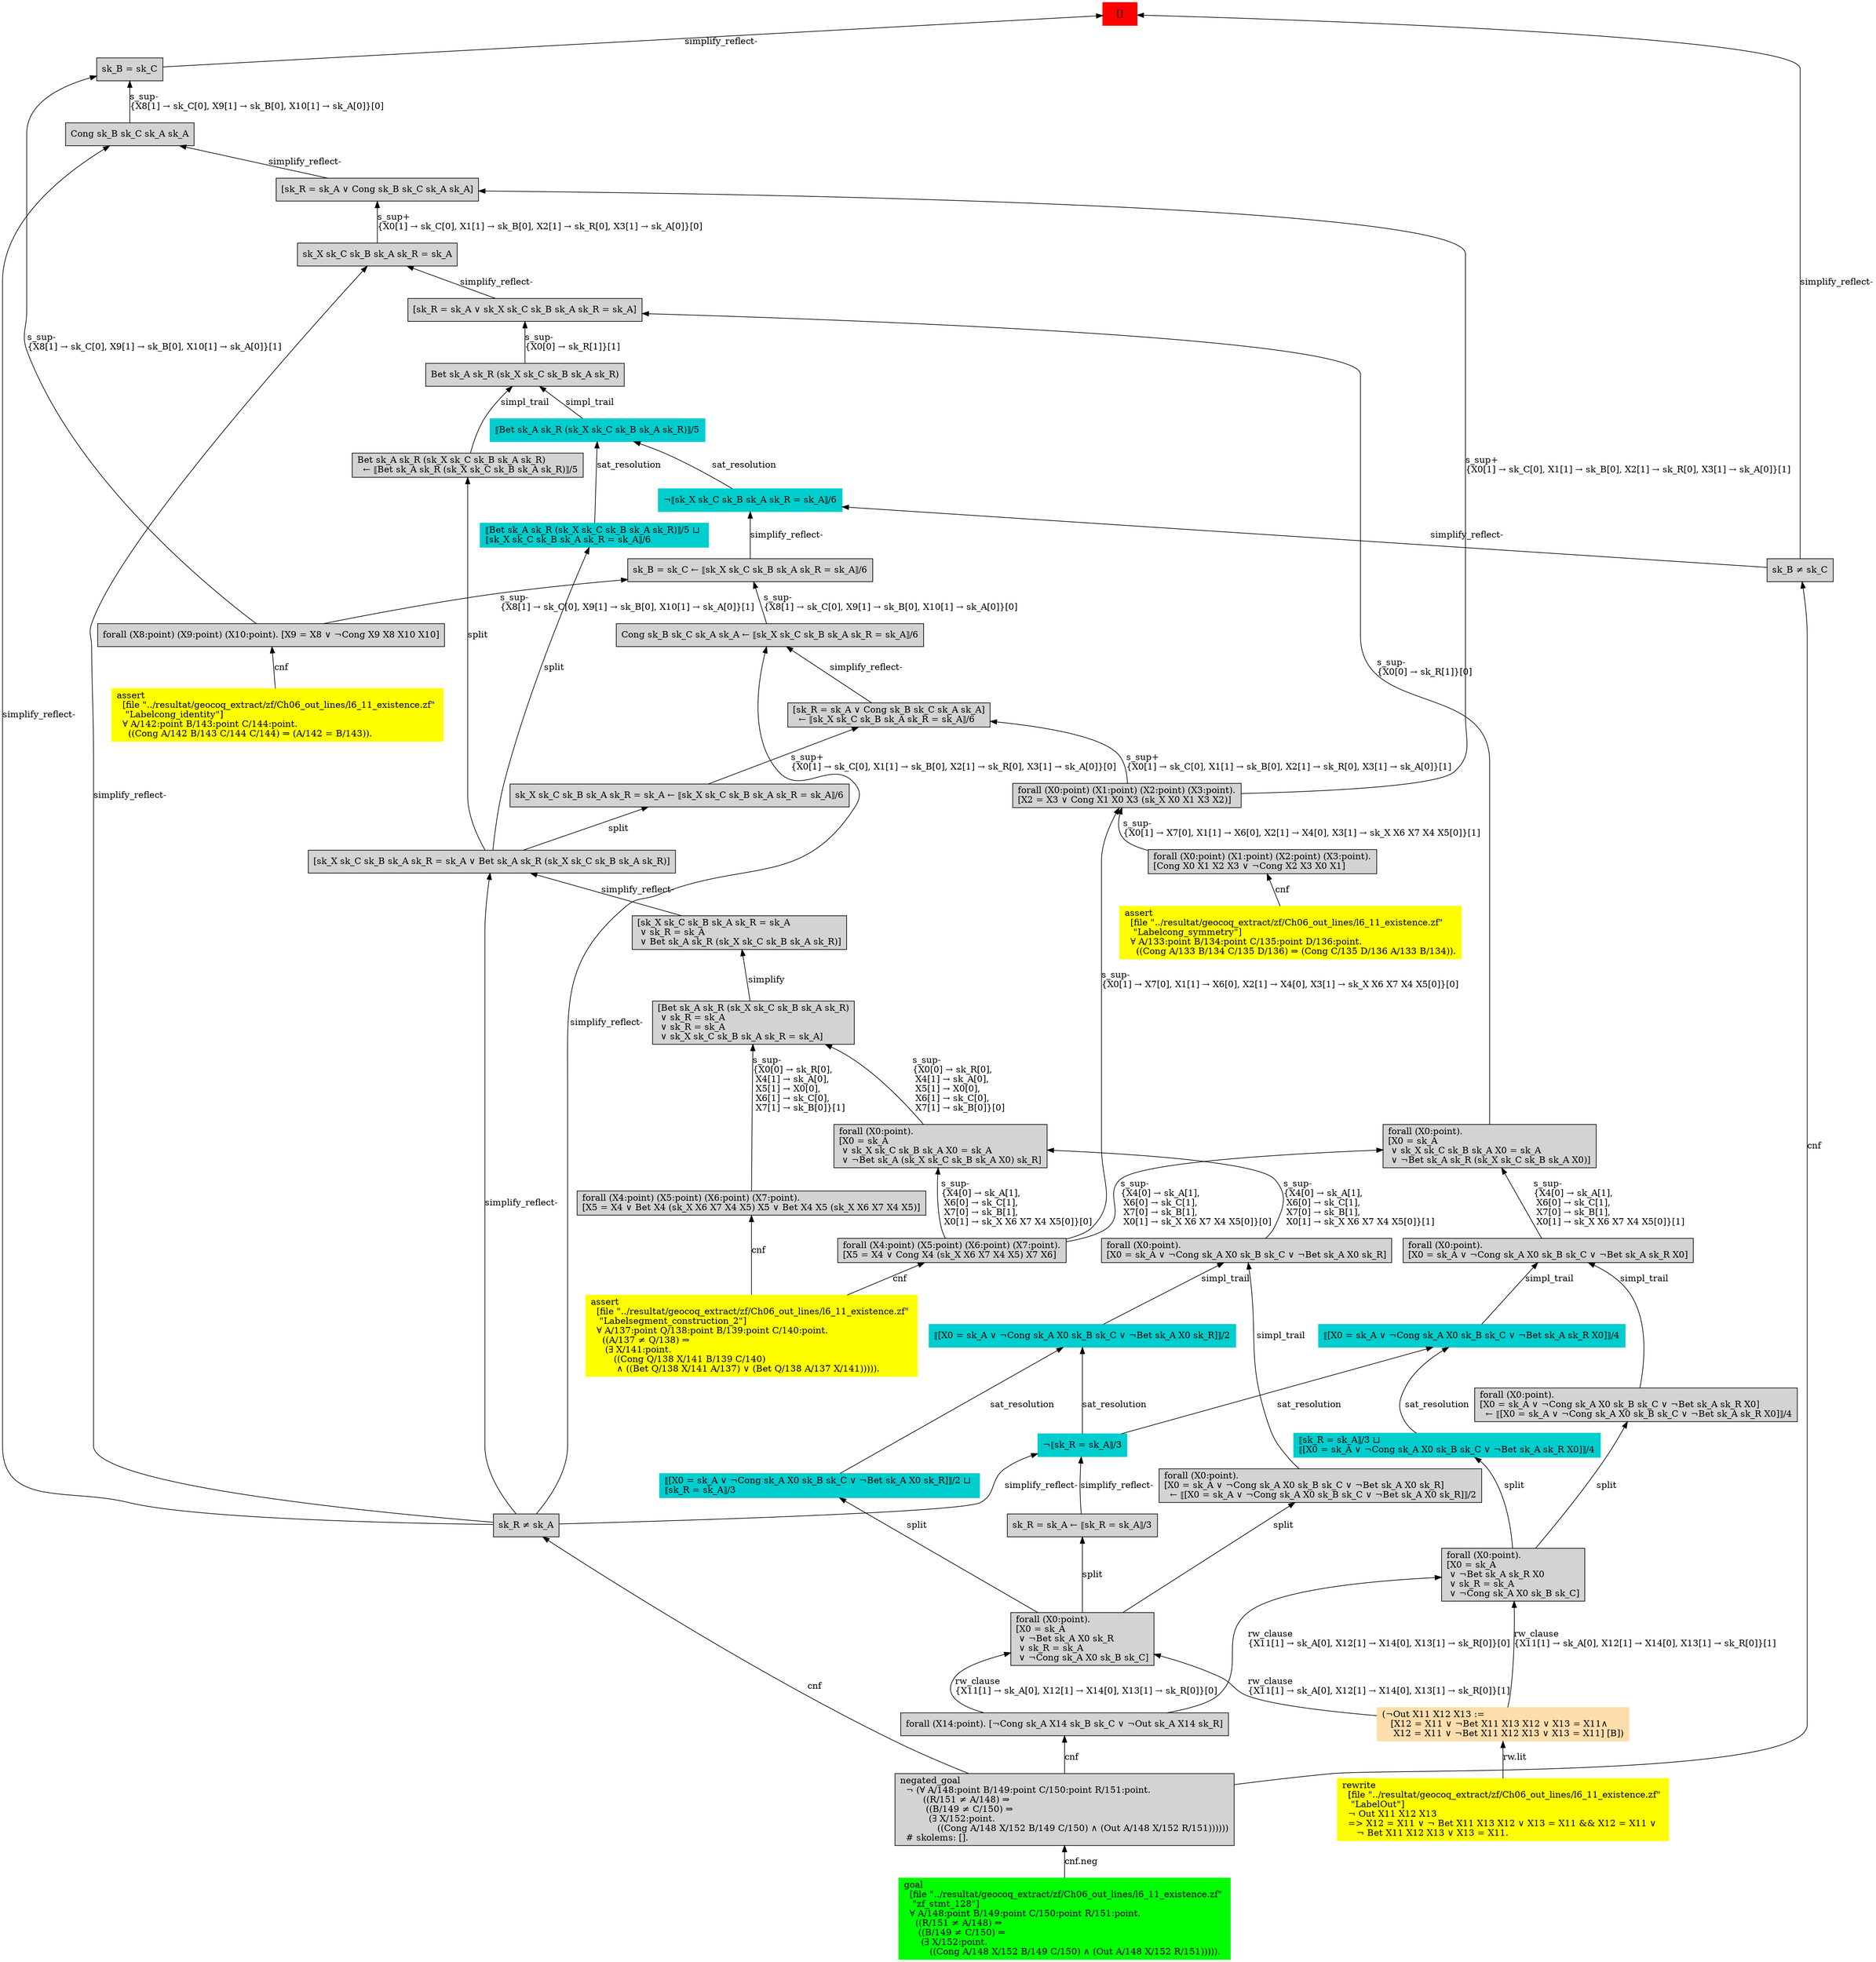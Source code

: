 digraph "unsat_graph" {
  vertex_0 [color=red, label="[]", shape=box, style=filled];
  vertex_0 -> vertex_1 [label="simplify_reflect-", dir="back"];
  vertex_1 [shape=box, label="sk_B ≠ sk_C\l", style=filled];
  vertex_1 -> vertex_2 [label="cnf", dir="back"];
  vertex_2 [shape=box, label="negated_goal\l  ¬ (∀ A/148:point B/149:point C/150:point R/151:point.\l        ((R/151 ≠ A/148) ⇒\l         ((B/149 ≠ C/150) ⇒\l          (∃ X/152:point.\l             ((Cong A/148 X/152 B/149 C/150) ∧ (Out A/148 X/152 R/151))))))\l  # skolems: [].\l", style=filled];
  vertex_2 -> vertex_3 [label="cnf.neg", dir="back"];
  vertex_3 [color=green, shape=box, label="goal\l  [file \"../resultat/geocoq_extract/zf/Ch06_out_lines/l6_11_existence.zf\" \l   \"zf_stmt_128\"]\l  ∀ A/148:point B/149:point C/150:point R/151:point.\l    ((R/151 ≠ A/148) ⇒\l     ((B/149 ≠ C/150) ⇒\l      (∃ X/152:point.\l         ((Cong A/148 X/152 B/149 C/150) ∧ (Out A/148 X/152 R/151))))).\l", style=filled];
  vertex_0 -> vertex_4 [label="simplify_reflect-", dir="back"];
  vertex_4 [shape=box, label="sk_B = sk_C\l", style=filled];
  vertex_4 -> vertex_5 [label="s_sup-\l\{X8[1] → sk_C[0], X9[1] → sk_B[0], X10[1] → sk_A[0]\}[1]\l", dir="back"];
  vertex_5 [shape=box, label="forall (X8:point) (X9:point) (X10:point). [X9 = X8 ∨ ¬Cong X9 X8 X10 X10]\l", style=filled];
  vertex_5 -> vertex_6 [label="cnf", dir="back"];
  vertex_6 [color=yellow, shape=box, label="assert\l  [file \"../resultat/geocoq_extract/zf/Ch06_out_lines/l6_11_existence.zf\" \l   \"Labelcong_identity\"]\l  ∀ A/142:point B/143:point C/144:point.\l    ((Cong A/142 B/143 C/144 C/144) ⇒ (A/142 = B/143)).\l", style=filled];
  vertex_4 -> vertex_7 [label="s_sup-\l\{X8[1] → sk_C[0], X9[1] → sk_B[0], X10[1] → sk_A[0]\}[0]\l", dir="back"];
  vertex_7 [shape=box, label="Cong sk_B sk_C sk_A sk_A\l", style=filled];
  vertex_7 -> vertex_8 [label="simplify_reflect-", dir="back"];
  vertex_8 [shape=box, label="sk_R ≠ sk_A\l", style=filled];
  vertex_8 -> vertex_2 [label="cnf", dir="back"];
  vertex_7 -> vertex_9 [label="simplify_reflect-", dir="back"];
  vertex_9 [shape=box, label="[sk_R = sk_A ∨ Cong sk_B sk_C sk_A sk_A]\l", style=filled];
  vertex_9 -> vertex_10 [label="s_sup+\l\{X0[1] → sk_C[0], X1[1] → sk_B[0], X2[1] → sk_R[0], X3[1] → sk_A[0]\}[1]\l", dir="back"];
  vertex_10 [shape=box, label="forall (X0:point) (X1:point) (X2:point) (X3:point).\l[X2 = X3 ∨ Cong X1 X0 X3 (sk_X X0 X1 X3 X2)]\l", style=filled];
  vertex_10 -> vertex_11 [label="s_sup-\l\{X0[1] → X7[0], X1[1] → X6[0], X2[1] → X4[0], X3[1] → sk_X X6 X7 X4 X5[0]\}[1]\l", dir="back"];
  vertex_11 [shape=box, label="forall (X0:point) (X1:point) (X2:point) (X3:point).\l[Cong X0 X1 X2 X3 ∨ ¬Cong X2 X3 X0 X1]\l", style=filled];
  vertex_11 -> vertex_12 [label="cnf", dir="back"];
  vertex_12 [color=yellow, shape=box, label="assert\l  [file \"../resultat/geocoq_extract/zf/Ch06_out_lines/l6_11_existence.zf\" \l   \"Labelcong_symmetry\"]\l  ∀ A/133:point B/134:point C/135:point D/136:point.\l    ((Cong A/133 B/134 C/135 D/136) ⇒ (Cong C/135 D/136 A/133 B/134)).\l", style=filled];
  vertex_10 -> vertex_13 [label="s_sup-\l\{X0[1] → X7[0], X1[1] → X6[0], X2[1] → X4[0], X3[1] → sk_X X6 X7 X4 X5[0]\}[0]\l", dir="back"];
  vertex_13 [shape=box, label="forall (X4:point) (X5:point) (X6:point) (X7:point).\l[X5 = X4 ∨ Cong X4 (sk_X X6 X7 X4 X5) X7 X6]\l", style=filled];
  vertex_13 -> vertex_14 [label="cnf", dir="back"];
  vertex_14 [color=yellow, shape=box, label="assert\l  [file \"../resultat/geocoq_extract/zf/Ch06_out_lines/l6_11_existence.zf\" \l   \"Labelsegment_construction_2\"]\l  ∀ A/137:point Q/138:point B/139:point C/140:point.\l    ((A/137 ≠ Q/138) ⇒\l     (∃ X/141:point.\l        ((Cong Q/138 X/141 B/139 C/140)\l         ∧ ((Bet Q/138 X/141 A/137) ∨ (Bet Q/138 A/137 X/141))))).\l", style=filled];
  vertex_9 -> vertex_15 [label="s_sup+\l\{X0[1] → sk_C[0], X1[1] → sk_B[0], X2[1] → sk_R[0], X3[1] → sk_A[0]\}[0]\l", dir="back"];
  vertex_15 [shape=box, label="sk_X sk_C sk_B sk_A sk_R = sk_A\l", style=filled];
  vertex_15 -> vertex_8 [label="simplify_reflect-", dir="back"];
  vertex_15 -> vertex_16 [label="simplify_reflect-", dir="back"];
  vertex_16 [shape=box, label="[sk_R = sk_A ∨ sk_X sk_C sk_B sk_A sk_R = sk_A]\l", style=filled];
  vertex_16 -> vertex_17 [label="s_sup-\l\{X0[0] → sk_R[1]\}[0]\l", dir="back"];
  vertex_17 [shape=box, label="forall (X0:point).\l[X0 = sk_A\l ∨ sk_X sk_C sk_B sk_A X0 = sk_A\l ∨ ¬Bet sk_A sk_R (sk_X sk_C sk_B sk_A X0)]\l", style=filled];
  vertex_17 -> vertex_18 [label="s_sup-\l\{X4[0] → sk_A[1], \l X6[0] → sk_C[1], \l X7[0] → sk_B[1], \l X0[1] → sk_X X6 X7 X4 X5[0]\}[1]\l", dir="back"];
  vertex_18 [shape=box, label="forall (X0:point).\l[X0 = sk_A ∨ ¬Cong sk_A X0 sk_B sk_C ∨ ¬Bet sk_A sk_R X0]\l", style=filled];
  vertex_18 -> vertex_19 [label="simpl_trail", dir="back"];
  vertex_19 [color=cyan3, shape=box, label="⟦[X0 = sk_A ∨ ¬Cong sk_A X0 sk_B sk_C ∨ ¬Bet sk_A sk_R X0]⟧/4\l", style=filled];
  vertex_19 -> vertex_20 [label="sat_resolution", dir="back"];
  vertex_20 [color=cyan3, shape=box, label="¬⟦sk_R = sk_A⟧/3\l", style=filled];
  vertex_20 -> vertex_8 [label="simplify_reflect-", dir="back"];
  vertex_20 -> vertex_21 [label="simplify_reflect-", dir="back"];
  vertex_21 [shape=box, label="sk_R = sk_A ← ⟦sk_R = sk_A⟧/3\l", style=filled];
  vertex_21 -> vertex_22 [label="split", dir="back"];
  vertex_22 [shape=box, label="forall (X0:point).\l[X0 = sk_A\l ∨ ¬Bet sk_A X0 sk_R\l ∨ sk_R = sk_A\l ∨ ¬Cong sk_A X0 sk_B sk_C]\l", style=filled];
  vertex_22 -> vertex_23 [label="rw_clause\l\{X11[1] → sk_A[0], X12[1] → X14[0], X13[1] → sk_R[0]\}[1]\l", dir="back"];
  vertex_23 [color=navajowhite, shape=box, label="(¬Out X11 X12 X13 :=\l   [X12 = X11 ∨ ¬Bet X11 X13 X12 ∨ X13 = X11∧\l    X12 = X11 ∨ ¬Bet X11 X12 X13 ∨ X13 = X11] [B])\l", style=filled];
  vertex_23 -> vertex_24 [label="rw.lit", dir="back"];
  vertex_24 [color=yellow, shape=box, label="rewrite\l  [file \"../resultat/geocoq_extract/zf/Ch06_out_lines/l6_11_existence.zf\" \l   \"LabelOut\"]\l  ¬ Out X11 X12 X13\l  =\> X12 = X11 ∨ ¬ Bet X11 X13 X12 ∨ X13 = X11 && X12 = X11 ∨ \l     ¬ Bet X11 X12 X13 ∨ X13 = X11.\l", style=filled];
  vertex_22 -> vertex_25 [label="rw_clause\l\{X11[1] → sk_A[0], X12[1] → X14[0], X13[1] → sk_R[0]\}[0]\l", dir="back"];
  vertex_25 [shape=box, label="forall (X14:point). [¬Cong sk_A X14 sk_B sk_C ∨ ¬Out sk_A X14 sk_R]\l", style=filled];
  vertex_25 -> vertex_2 [label="cnf", dir="back"];
  vertex_19 -> vertex_26 [label="sat_resolution", dir="back"];
  vertex_26 [color=cyan3, shape=box, label="⟦sk_R = sk_A⟧/3 ⊔ \l⟦[X0 = sk_A ∨ ¬Cong sk_A X0 sk_B sk_C ∨ ¬Bet sk_A sk_R X0]⟧/4\l", style=filled];
  vertex_26 -> vertex_27 [label="split", dir="back"];
  vertex_27 [shape=box, label="forall (X0:point).\l[X0 = sk_A\l ∨ ¬Bet sk_A sk_R X0\l ∨ sk_R = sk_A\l ∨ ¬Cong sk_A X0 sk_B sk_C]\l", style=filled];
  vertex_27 -> vertex_23 [label="rw_clause\l\{X11[1] → sk_A[0], X12[1] → X14[0], X13[1] → sk_R[0]\}[1]\l", dir="back"];
  vertex_27 -> vertex_25 [label="rw_clause\l\{X11[1] → sk_A[0], X12[1] → X14[0], X13[1] → sk_R[0]\}[0]\l", dir="back"];
  vertex_18 -> vertex_28 [label="simpl_trail", dir="back"];
  vertex_28 [shape=box, label="forall (X0:point).\l[X0 = sk_A ∨ ¬Cong sk_A X0 sk_B sk_C ∨ ¬Bet sk_A sk_R X0]\l  ← ⟦[X0 = sk_A ∨ ¬Cong sk_A X0 sk_B sk_C ∨ ¬Bet sk_A sk_R X0]⟧/4\l", style=filled];
  vertex_28 -> vertex_27 [label="split", dir="back"];
  vertex_17 -> vertex_13 [label="s_sup-\l\{X4[0] → sk_A[1], \l X6[0] → sk_C[1], \l X7[0] → sk_B[1], \l X0[1] → sk_X X6 X7 X4 X5[0]\}[0]\l", dir="back"];
  vertex_16 -> vertex_29 [label="s_sup-\l\{X0[0] → sk_R[1]\}[1]\l", dir="back"];
  vertex_29 [shape=box, label="Bet sk_A sk_R (sk_X sk_C sk_B sk_A sk_R)\l", style=filled];
  vertex_29 -> vertex_30 [label="simpl_trail", dir="back"];
  vertex_30 [color=cyan3, shape=box, label="⟦Bet sk_A sk_R (sk_X sk_C sk_B sk_A sk_R)⟧/5\l", style=filled];
  vertex_30 -> vertex_31 [label="sat_resolution", dir="back"];
  vertex_31 [color=cyan3, shape=box, label="¬⟦sk_X sk_C sk_B sk_A sk_R = sk_A⟧/6\l", style=filled];
  vertex_31 -> vertex_1 [label="simplify_reflect-", dir="back"];
  vertex_31 -> vertex_32 [label="simplify_reflect-", dir="back"];
  vertex_32 [shape=box, label="sk_B = sk_C ← ⟦sk_X sk_C sk_B sk_A sk_R = sk_A⟧/6\l", style=filled];
  vertex_32 -> vertex_5 [label="s_sup-\l\{X8[1] → sk_C[0], X9[1] → sk_B[0], X10[1] → sk_A[0]\}[1]\l", dir="back"];
  vertex_32 -> vertex_33 [label="s_sup-\l\{X8[1] → sk_C[0], X9[1] → sk_B[0], X10[1] → sk_A[0]\}[0]\l", dir="back"];
  vertex_33 [shape=box, label="Cong sk_B sk_C sk_A sk_A ← ⟦sk_X sk_C sk_B sk_A sk_R = sk_A⟧/6\l", style=filled];
  vertex_33 -> vertex_8 [label="simplify_reflect-", dir="back"];
  vertex_33 -> vertex_34 [label="simplify_reflect-", dir="back"];
  vertex_34 [shape=box, label="[sk_R = sk_A ∨ Cong sk_B sk_C sk_A sk_A]\l  ← ⟦sk_X sk_C sk_B sk_A sk_R = sk_A⟧/6\l", style=filled];
  vertex_34 -> vertex_10 [label="s_sup+\l\{X0[1] → sk_C[0], X1[1] → sk_B[0], X2[1] → sk_R[0], X3[1] → sk_A[0]\}[1]\l", dir="back"];
  vertex_34 -> vertex_35 [label="s_sup+\l\{X0[1] → sk_C[0], X1[1] → sk_B[0], X2[1] → sk_R[0], X3[1] → sk_A[0]\}[0]\l", dir="back"];
  vertex_35 [shape=box, label="sk_X sk_C sk_B sk_A sk_R = sk_A ← ⟦sk_X sk_C sk_B sk_A sk_R = sk_A⟧/6\l", style=filled];
  vertex_35 -> vertex_36 [label="split", dir="back"];
  vertex_36 [shape=box, label="[sk_X sk_C sk_B sk_A sk_R = sk_A ∨ Bet sk_A sk_R (sk_X sk_C sk_B sk_A sk_R)]\l", style=filled];
  vertex_36 -> vertex_8 [label="simplify_reflect-", dir="back"];
  vertex_36 -> vertex_37 [label="simplify_reflect-", dir="back"];
  vertex_37 [shape=box, label="[sk_X sk_C sk_B sk_A sk_R = sk_A\l ∨ sk_R = sk_A\l ∨ Bet sk_A sk_R (sk_X sk_C sk_B sk_A sk_R)]\l", style=filled];
  vertex_37 -> vertex_38 [label="simplify", dir="back"];
  vertex_38 [shape=box, label="[Bet sk_A sk_R (sk_X sk_C sk_B sk_A sk_R)\l ∨ sk_R = sk_A\l ∨ sk_R = sk_A\l ∨ sk_X sk_C sk_B sk_A sk_R = sk_A]\l", style=filled];
  vertex_38 -> vertex_39 [label="s_sup-\l\{X0[0] → sk_R[0], \l X4[1] → sk_A[0], \l X5[1] → X0[0], \l X6[1] → sk_C[0], \l X7[1] → sk_B[0]\}[0]\l", dir="back"];
  vertex_39 [shape=box, label="forall (X0:point).\l[X0 = sk_A\l ∨ sk_X sk_C sk_B sk_A X0 = sk_A\l ∨ ¬Bet sk_A (sk_X sk_C sk_B sk_A X0) sk_R]\l", style=filled];
  vertex_39 -> vertex_40 [label="s_sup-\l\{X4[0] → sk_A[1], \l X6[0] → sk_C[1], \l X7[0] → sk_B[1], \l X0[1] → sk_X X6 X7 X4 X5[0]\}[1]\l", dir="back"];
  vertex_40 [shape=box, label="forall (X0:point).\l[X0 = sk_A ∨ ¬Cong sk_A X0 sk_B sk_C ∨ ¬Bet sk_A X0 sk_R]\l", style=filled];
  vertex_40 -> vertex_41 [label="simpl_trail", dir="back"];
  vertex_41 [color=cyan3, shape=box, label="⟦[X0 = sk_A ∨ ¬Cong sk_A X0 sk_B sk_C ∨ ¬Bet sk_A X0 sk_R]⟧/2\l", style=filled];
  vertex_41 -> vertex_20 [label="sat_resolution", dir="back"];
  vertex_41 -> vertex_42 [label="sat_resolution", dir="back"];
  vertex_42 [color=cyan3, shape=box, label="⟦[X0 = sk_A ∨ ¬Cong sk_A X0 sk_B sk_C ∨ ¬Bet sk_A X0 sk_R]⟧/2 ⊔ \l⟦sk_R = sk_A⟧/3\l", style=filled];
  vertex_42 -> vertex_22 [label="split", dir="back"];
  vertex_40 -> vertex_43 [label="simpl_trail", dir="back"];
  vertex_43 [shape=box, label="forall (X0:point).\l[X0 = sk_A ∨ ¬Cong sk_A X0 sk_B sk_C ∨ ¬Bet sk_A X0 sk_R]\l  ← ⟦[X0 = sk_A ∨ ¬Cong sk_A X0 sk_B sk_C ∨ ¬Bet sk_A X0 sk_R]⟧/2\l", style=filled];
  vertex_43 -> vertex_22 [label="split", dir="back"];
  vertex_39 -> vertex_13 [label="s_sup-\l\{X4[0] → sk_A[1], \l X6[0] → sk_C[1], \l X7[0] → sk_B[1], \l X0[1] → sk_X X6 X7 X4 X5[0]\}[0]\l", dir="back"];
  vertex_38 -> vertex_44 [label="s_sup-\l\{X0[0] → sk_R[0], \l X4[1] → sk_A[0], \l X5[1] → X0[0], \l X6[1] → sk_C[0], \l X7[1] → sk_B[0]\}[1]\l", dir="back"];
  vertex_44 [shape=box, label="forall (X4:point) (X5:point) (X6:point) (X7:point).\l[X5 = X4 ∨ Bet X4 (sk_X X6 X7 X4 X5) X5 ∨ Bet X4 X5 (sk_X X6 X7 X4 X5)]\l", style=filled];
  vertex_44 -> vertex_14 [label="cnf", dir="back"];
  vertex_30 -> vertex_45 [label="sat_resolution", dir="back"];
  vertex_45 [color=cyan3, shape=box, label="⟦Bet sk_A sk_R (sk_X sk_C sk_B sk_A sk_R)⟧/5 ⊔ \l⟦sk_X sk_C sk_B sk_A sk_R = sk_A⟧/6\l", style=filled];
  vertex_45 -> vertex_36 [label="split", dir="back"];
  vertex_29 -> vertex_46 [label="simpl_trail", dir="back"];
  vertex_46 [shape=box, label="Bet sk_A sk_R (sk_X sk_C sk_B sk_A sk_R)\l  ← ⟦Bet sk_A sk_R (sk_X sk_C sk_B sk_A sk_R)⟧/5\l", style=filled];
  vertex_46 -> vertex_36 [label="split", dir="back"];
  }


